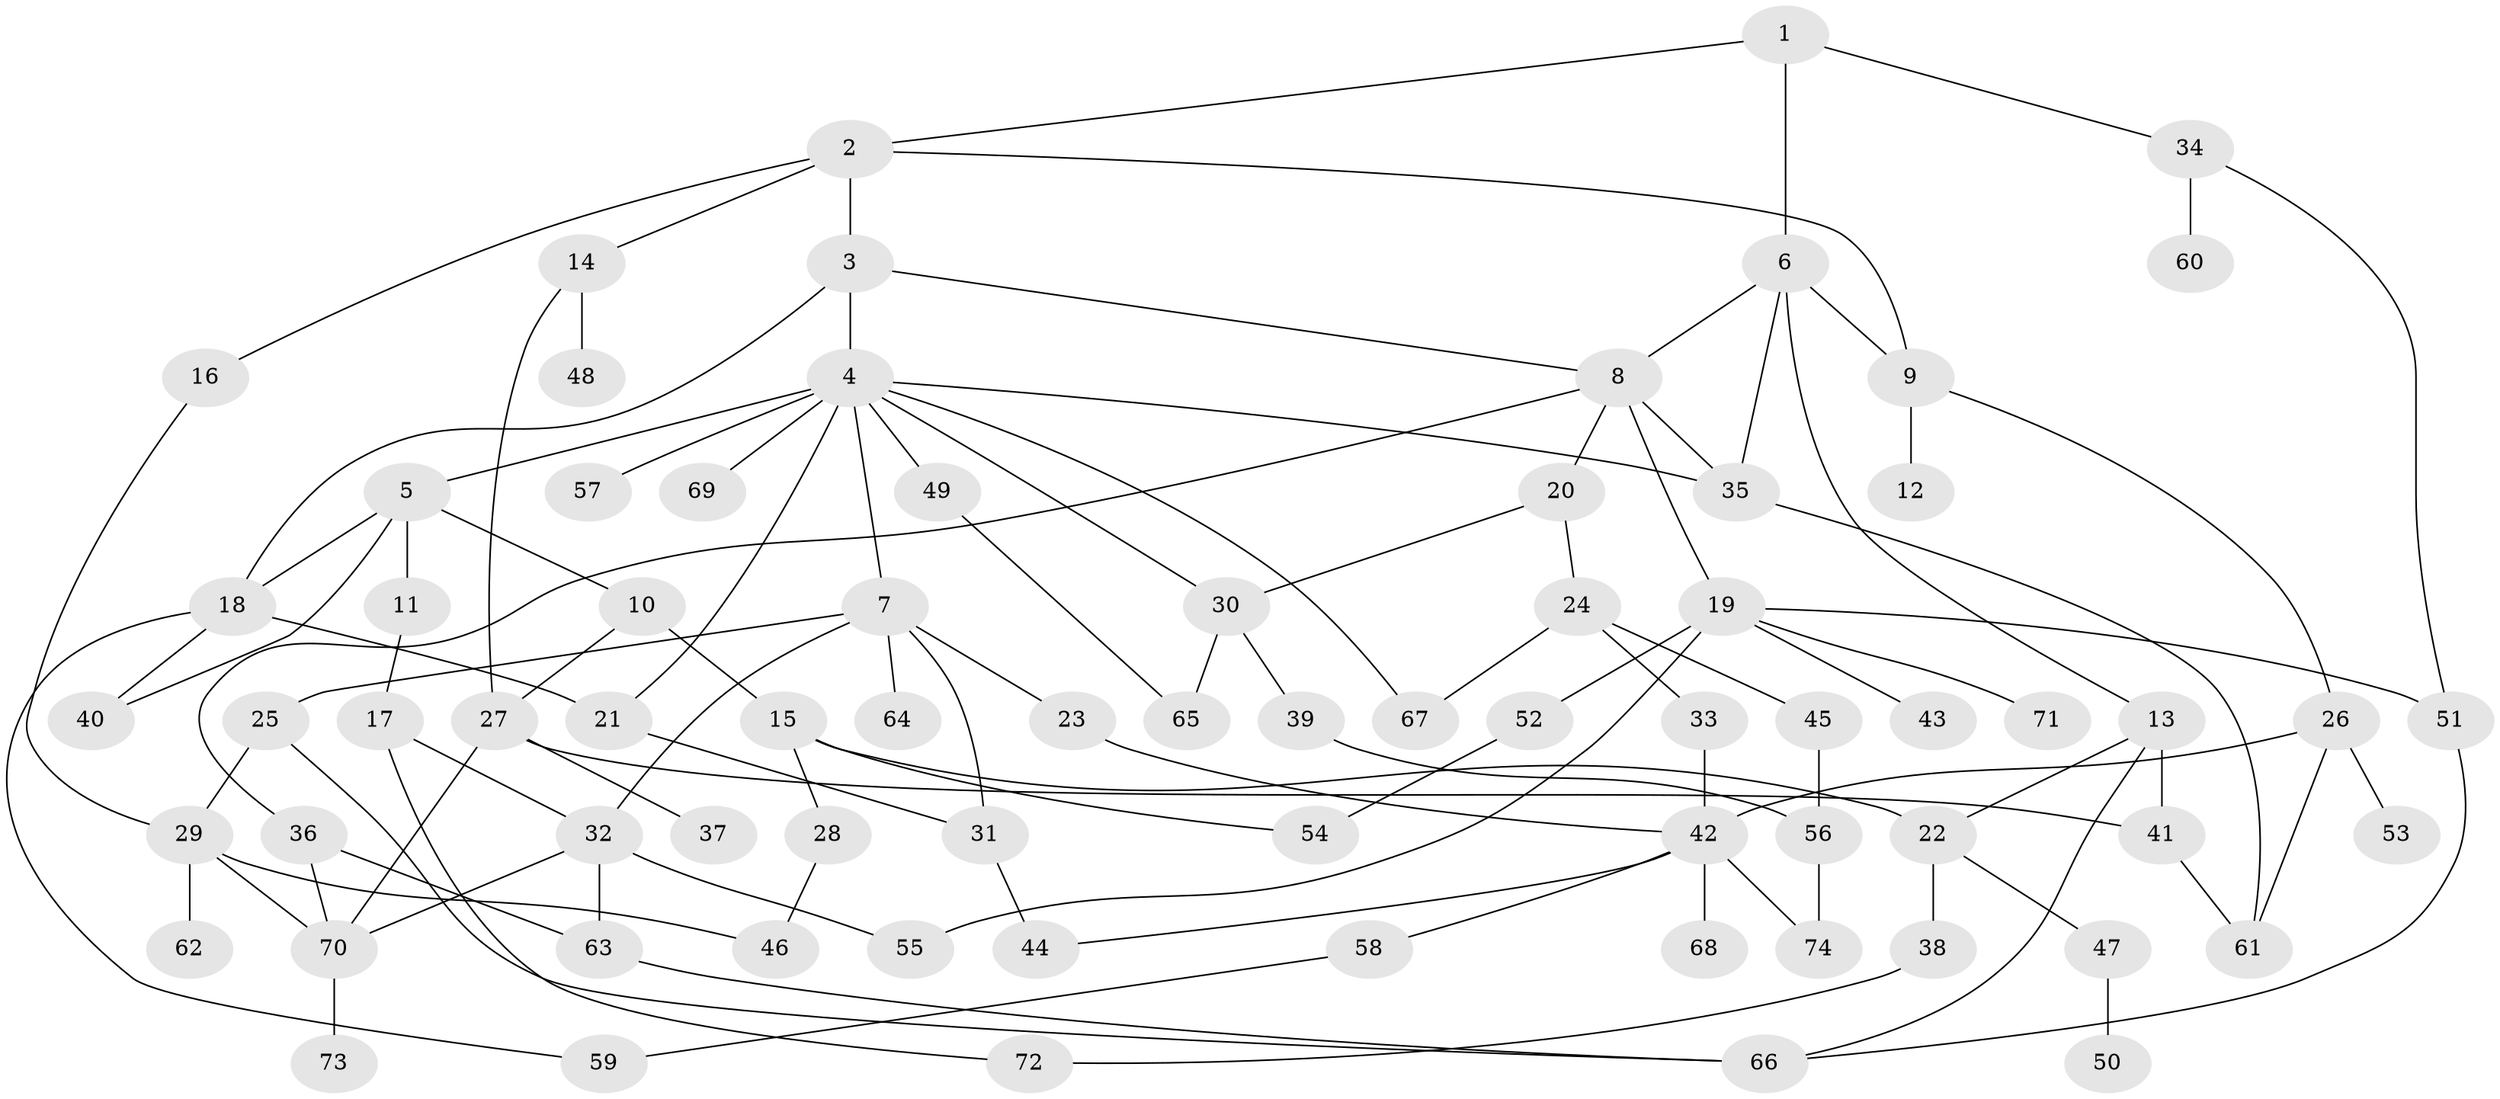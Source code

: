 // coarse degree distribution, {7: 0.10344827586206896, 2: 0.20689655172413793, 6: 0.10344827586206896, 5: 0.13793103448275862, 4: 0.1724137931034483, 1: 0.13793103448275862, 8: 0.034482758620689655, 3: 0.10344827586206896}
// Generated by graph-tools (version 1.1) at 2025/36/03/04/25 23:36:09]
// undirected, 74 vertices, 109 edges
graph export_dot {
  node [color=gray90,style=filled];
  1;
  2;
  3;
  4;
  5;
  6;
  7;
  8;
  9;
  10;
  11;
  12;
  13;
  14;
  15;
  16;
  17;
  18;
  19;
  20;
  21;
  22;
  23;
  24;
  25;
  26;
  27;
  28;
  29;
  30;
  31;
  32;
  33;
  34;
  35;
  36;
  37;
  38;
  39;
  40;
  41;
  42;
  43;
  44;
  45;
  46;
  47;
  48;
  49;
  50;
  51;
  52;
  53;
  54;
  55;
  56;
  57;
  58;
  59;
  60;
  61;
  62;
  63;
  64;
  65;
  66;
  67;
  68;
  69;
  70;
  71;
  72;
  73;
  74;
  1 -- 2;
  1 -- 6;
  1 -- 34;
  2 -- 3;
  2 -- 9;
  2 -- 14;
  2 -- 16;
  3 -- 4;
  3 -- 18;
  3 -- 8;
  4 -- 5;
  4 -- 7;
  4 -- 21;
  4 -- 49;
  4 -- 57;
  4 -- 67;
  4 -- 69;
  4 -- 30;
  4 -- 35;
  5 -- 10;
  5 -- 11;
  5 -- 40;
  5 -- 18;
  6 -- 8;
  6 -- 13;
  6 -- 35;
  6 -- 9;
  7 -- 23;
  7 -- 25;
  7 -- 31;
  7 -- 32;
  7 -- 64;
  8 -- 19;
  8 -- 20;
  8 -- 36;
  8 -- 35;
  9 -- 12;
  9 -- 26;
  10 -- 15;
  10 -- 27;
  11 -- 17;
  13 -- 22;
  13 -- 41;
  13 -- 66;
  14 -- 27;
  14 -- 48;
  15 -- 28;
  15 -- 22;
  15 -- 54;
  16 -- 29;
  17 -- 32;
  17 -- 72;
  18 -- 59;
  18 -- 40;
  18 -- 21;
  19 -- 43;
  19 -- 51;
  19 -- 52;
  19 -- 71;
  19 -- 55;
  20 -- 24;
  20 -- 30;
  21 -- 31;
  22 -- 38;
  22 -- 47;
  23 -- 42;
  24 -- 33;
  24 -- 45;
  24 -- 67;
  25 -- 66;
  25 -- 29;
  26 -- 53;
  26 -- 42;
  26 -- 61;
  27 -- 37;
  27 -- 70;
  27 -- 41;
  28 -- 46;
  29 -- 46;
  29 -- 62;
  29 -- 70;
  30 -- 39;
  30 -- 65;
  31 -- 44;
  32 -- 55;
  32 -- 63;
  32 -- 70;
  33 -- 42;
  34 -- 60;
  34 -- 51;
  35 -- 61;
  36 -- 63;
  36 -- 70;
  38 -- 72;
  39 -- 56;
  41 -- 61;
  42 -- 58;
  42 -- 68;
  42 -- 74;
  42 -- 44;
  45 -- 56;
  47 -- 50;
  49 -- 65;
  51 -- 66;
  52 -- 54;
  56 -- 74;
  58 -- 59;
  63 -- 66;
  70 -- 73;
}
